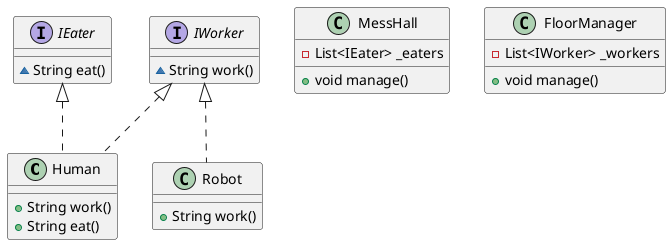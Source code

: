 @startuml
class Human {
+ String work()
+ String eat()
}
class MessHall {
- List<IEater> _eaters
+ void manage()
}
interface IWorker {
~ String work()
}
interface IEater {
~ String eat()
}
class Robot {
+ String work()
}
class FloorManager {
- List<IWorker> _workers
+ void manage()
}


IWorker <|.. Human
IEater <|.. Human
IWorker <|.. Robot
@enduml